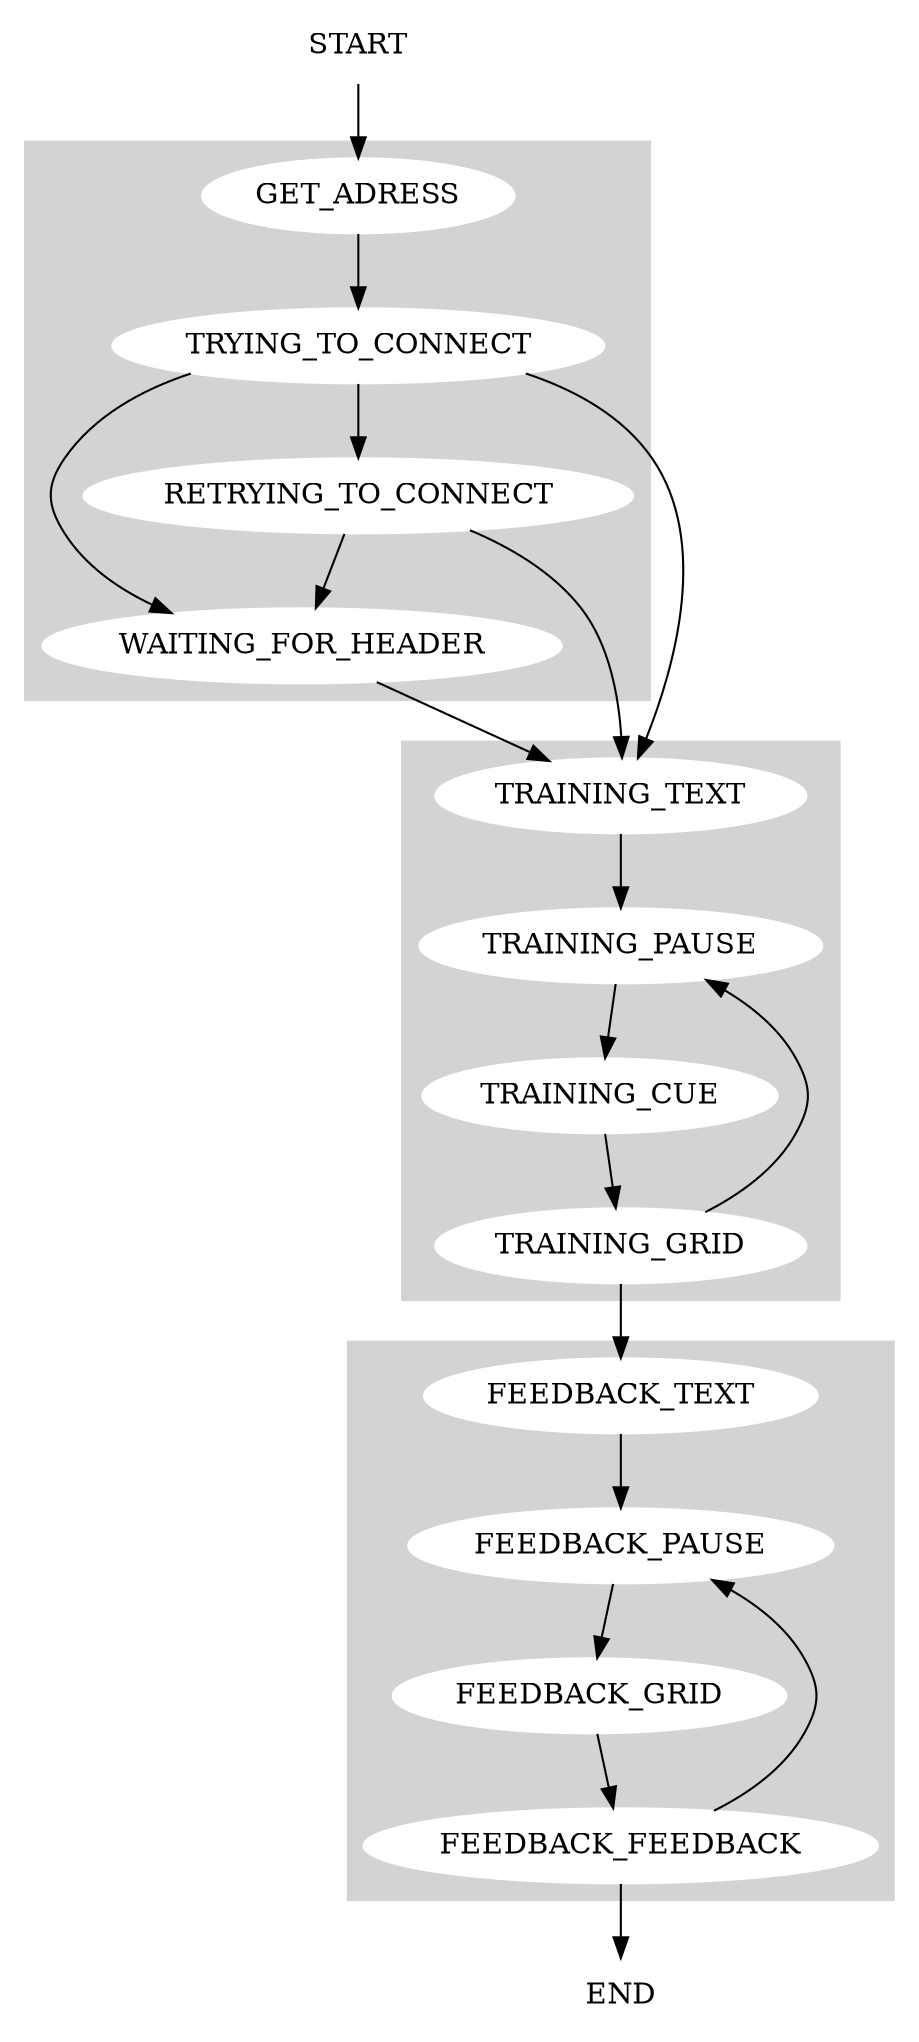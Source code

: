 digraph G {

	node [style=filled,color=white];

	subgraph cluster_0 {
		style=filled;
		color=lightgrey;
		GET_ADRESS;
		TRYING_TO_CONNECT;
		RETRYING_TO_CONNECT;
		WAITING_FOR_HEADER;
	}


	subgraph cluster_1 {
		style=filled;
		color=lightgrey;
		TRAINING_TEXT
		TRAINING_PAUSE
		TRAINING_CUE
		TRAINING_GRID
}

	subgraph cluster_2 {
		style=filled;
		color=lightgrey;
		FEEDBACK_TEXT
		FEEDBACK_PAUSE
		FEEDBACK_GRID 
		FEEDBACK_FEEDBACK 
}

	START -> GET_ADRESS;
	GET_ADRESS -> TRYING_TO_CONNECT;
	TRYING_TO_CONNECT -> TRAINING_TEXT;
	TRYING_TO_CONNECT -> RETRYING_TO_CONNECT;
	RETRYING_TO_CONNECT -> WAITING_FOR_HEADER;
	RETRYING_TO_CONNECT -> TRAINING_TEXT;
	TRYING_TO_CONNECT -> WAITING_FOR_HEADER;
	WAITING_FOR_HEADER -> TRAINING_TEXT;
	TRAINING_TEXT -> TRAINING_PAUSE;
	TRAINING_PAUSE -> TRAINING_CUE;
	TRAINING_CUE -> TRAINING_GRID;
	TRAINING_GRID -> TRAINING_PAUSE;
	TRAINING_GRID -> FEEDBACK_TEXT;
	FEEDBACK_TEXT -> FEEDBACK_PAUSE;
	FEEDBACK_PAUSE -> FEEDBACK_GRID;
	FEEDBACK_GRID -> FEEDBACK_FEEDBACK;
	FEEDBACK_FEEDBACK -> FEEDBACK_PAUSE;
	FEEDBACK_FEEDBACK -> END;
	
	END;
	START
}
